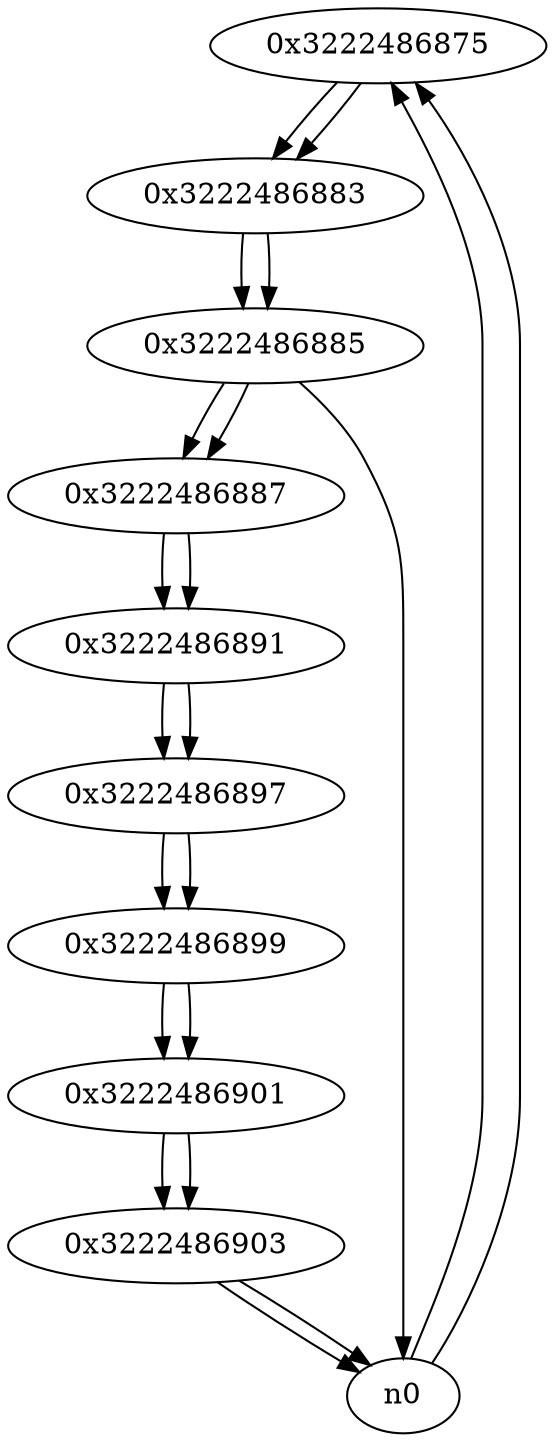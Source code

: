 digraph G{
/* nodes */
  n1 [label="0x3222486875"]
  n2 [label="0x3222486883"]
  n3 [label="0x3222486885"]
  n4 [label="0x3222486887"]
  n5 [label="0x3222486891"]
  n6 [label="0x3222486897"]
  n7 [label="0x3222486899"]
  n8 [label="0x3222486901"]
  n9 [label="0x3222486903"]
/* edges */
n1 -> n2;
n0 -> n1;
n0 -> n1;
n2 -> n3;
n1 -> n2;
n3 -> n4;
n3 -> n0;
n2 -> n3;
n4 -> n5;
n3 -> n4;
n5 -> n6;
n4 -> n5;
n6 -> n7;
n5 -> n6;
n7 -> n8;
n6 -> n7;
n8 -> n9;
n7 -> n8;
n9 -> n0;
n9 -> n0;
n8 -> n9;
}
